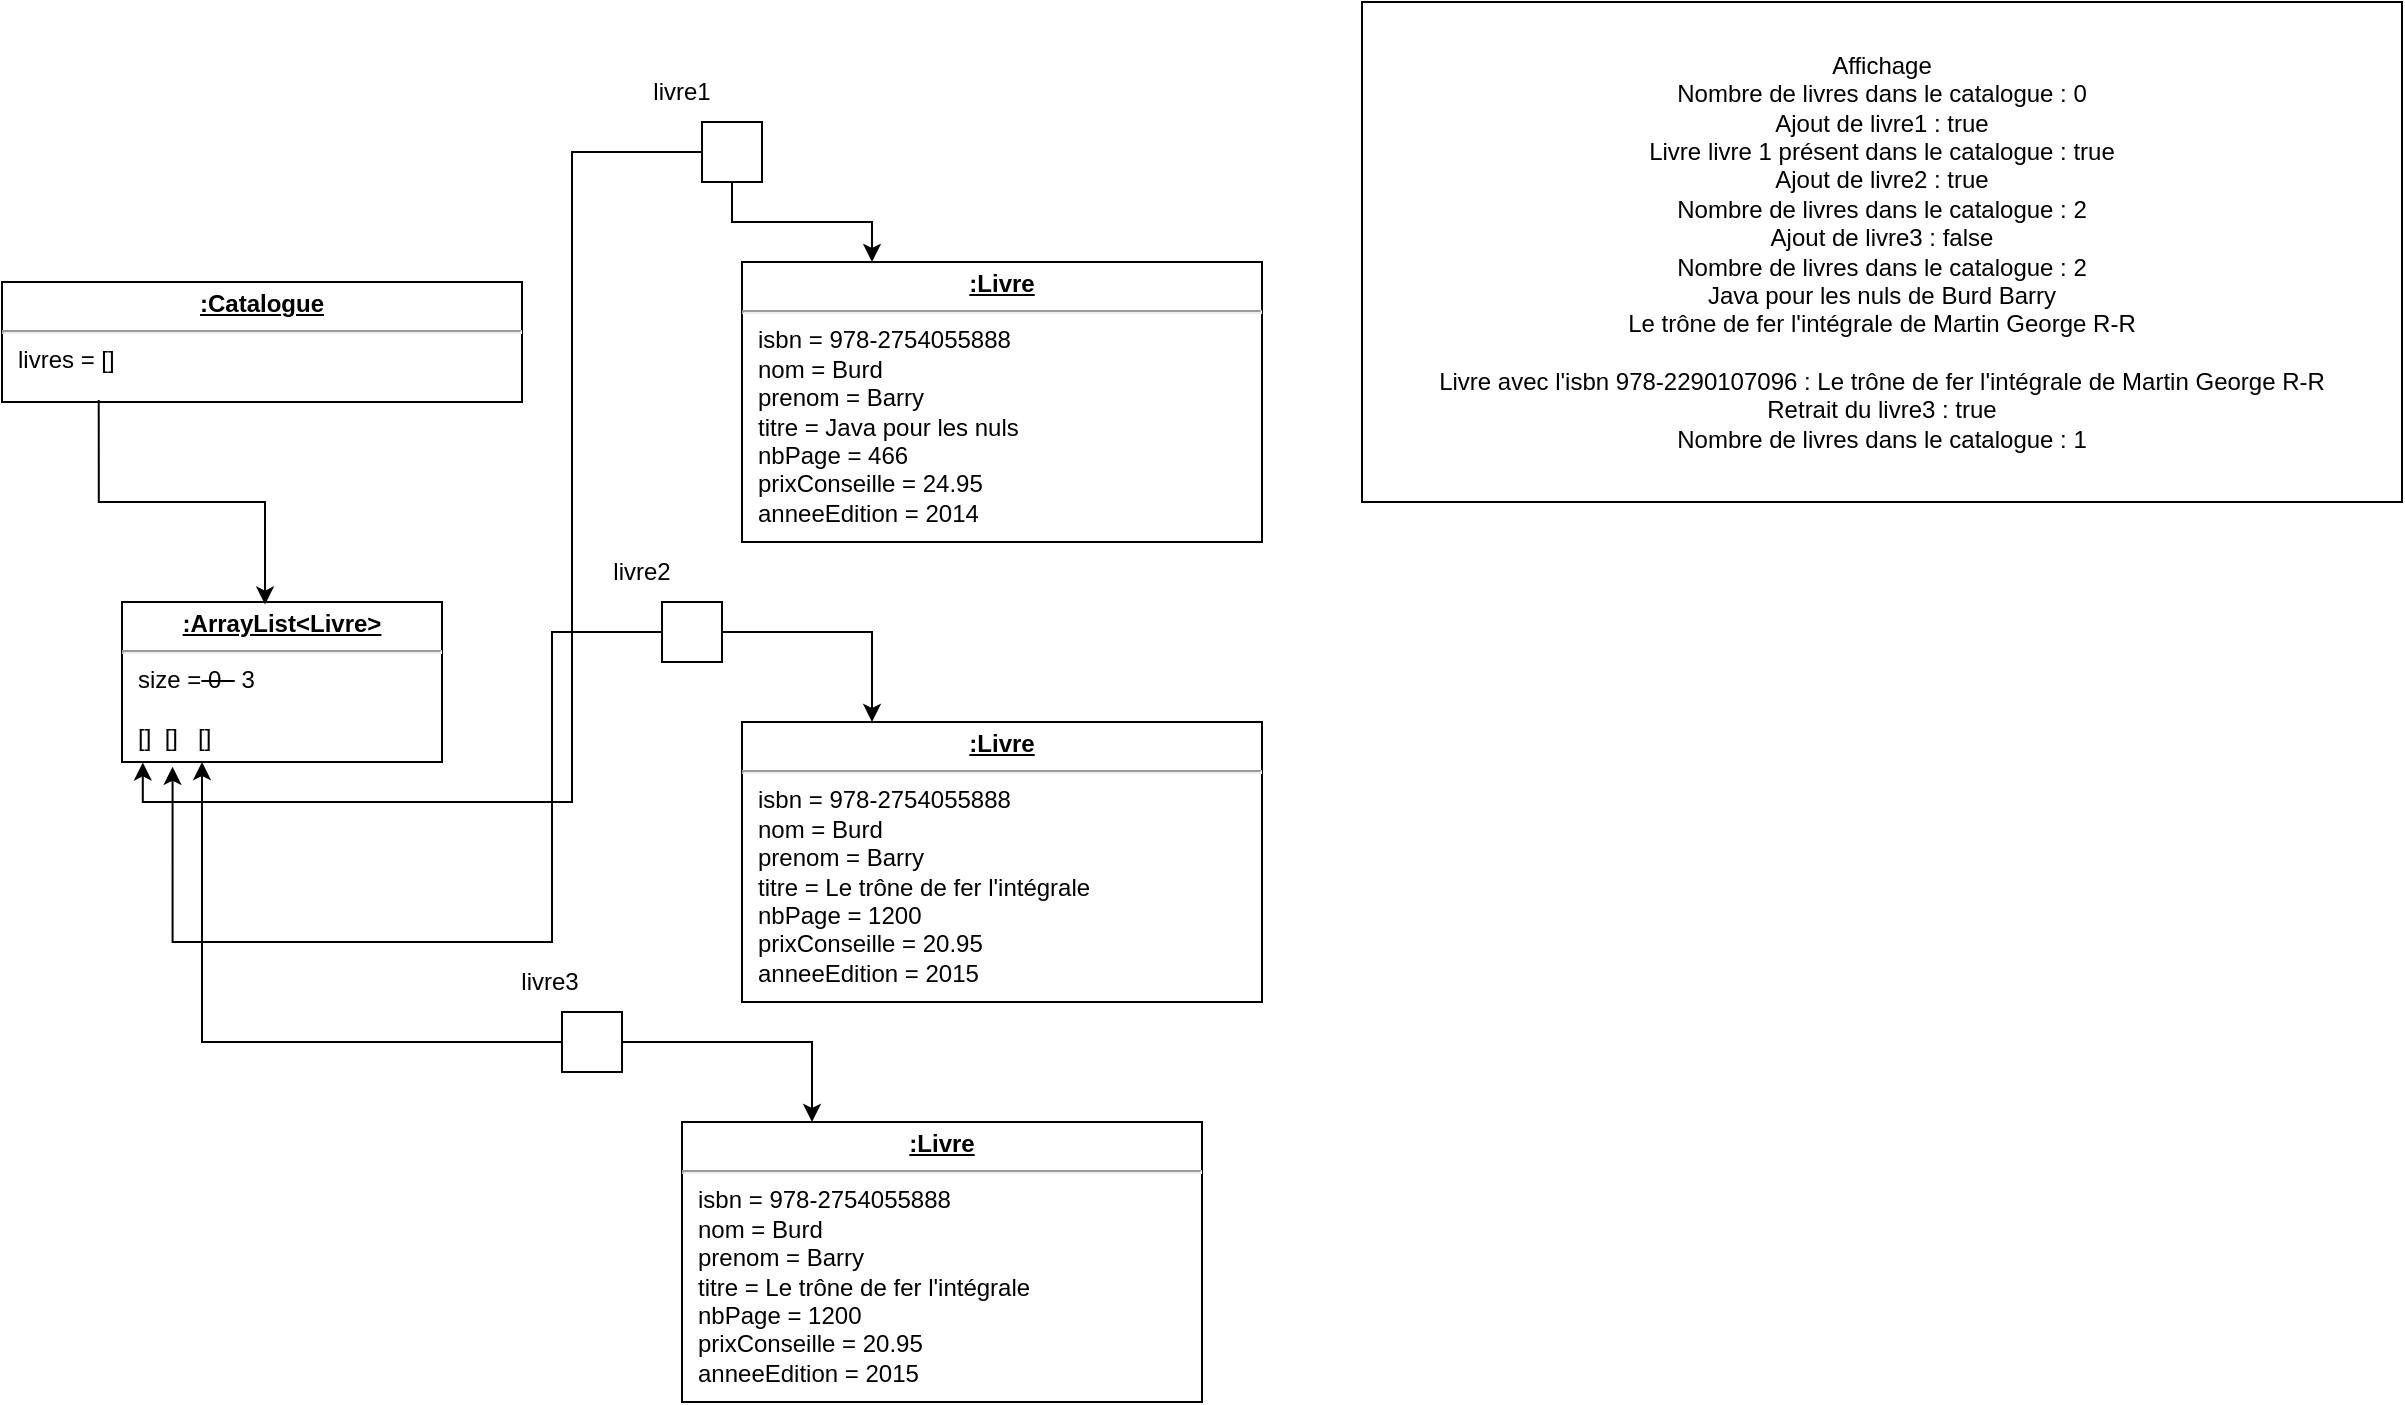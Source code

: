 <mxfile version="21.7.5" type="device">
  <diagram name="Page-1" id="jU_Kqhxp4wuVaPffqhUF">
    <mxGraphModel dx="927" dy="811" grid="1" gridSize="10" guides="1" tooltips="1" connect="1" arrows="1" fold="1" page="1" pageScale="1" pageWidth="827" pageHeight="1169" math="0" shadow="0">
      <root>
        <mxCell id="0" />
        <mxCell id="1" parent="0" />
        <mxCell id="ZUwNtKUphWfWM0GnWOA1-5" value="&lt;p style=&quot;margin:0px;margin-top:4px;text-align:center;text-decoration:underline;&quot;&gt;&lt;b&gt;:Catalogue&lt;/b&gt;&lt;/p&gt;&lt;hr&gt;&lt;p style=&quot;margin:0px;margin-left:8px;&quot;&gt;livres = []&lt;/p&gt;" style="verticalAlign=top;align=left;overflow=fill;fontSize=12;fontFamily=Helvetica;html=1;whiteSpace=wrap;" vertex="1" parent="1">
          <mxGeometry x="70" y="190" width="260" height="60" as="geometry" />
        </mxCell>
        <mxCell id="ZUwNtKUphWfWM0GnWOA1-6" value="&lt;p style=&quot;margin:0px;margin-top:4px;text-align:center;text-decoration:underline;&quot;&gt;&lt;b&gt;:ArrayList&amp;lt;Livre&amp;gt;&lt;/b&gt;&lt;/p&gt;&lt;hr&gt;&lt;p style=&quot;margin:0px;margin-left:8px;&quot;&gt;size =&lt;strike&gt; 0&amp;nbsp; &lt;/strike&gt;&amp;nbsp;3&lt;/p&gt;&lt;p style=&quot;margin:0px;margin-left:8px;&quot;&gt;&lt;br&gt;&lt;/p&gt;&lt;p style=&quot;margin:0px;margin-left:8px;&quot;&gt;[]&amp;nbsp; []&amp;nbsp; &amp;nbsp;[]&lt;/p&gt;" style="verticalAlign=top;align=left;overflow=fill;fontSize=12;fontFamily=Helvetica;html=1;whiteSpace=wrap;" vertex="1" parent="1">
          <mxGeometry x="130" y="350" width="160" height="80" as="geometry" />
        </mxCell>
        <mxCell id="ZUwNtKUphWfWM0GnWOA1-7" value="&lt;p style=&quot;margin:0px;margin-top:4px;text-align:center;text-decoration:underline;&quot;&gt;&lt;b&gt;:Livre&lt;/b&gt;&lt;/p&gt;&lt;hr&gt;&lt;p style=&quot;margin:0px;margin-left:8px;&quot;&gt;isbn =&amp;nbsp;978-2754055888&lt;/p&gt;&lt;p style=&quot;margin:0px;margin-left:8px;&quot;&gt;nom =&amp;nbsp;Burd&lt;/p&gt;&lt;p style=&quot;margin:0px;margin-left:8px;&quot;&gt;prenom = Barry&lt;/p&gt;&lt;p style=&quot;margin:0px;margin-left:8px;&quot;&gt;titre =&amp;nbsp;Java pour les nuls&lt;/p&gt;&lt;p style=&quot;margin:0px;margin-left:8px;&quot;&gt;nbPage = 466&lt;/p&gt;&lt;p style=&quot;margin:0px;margin-left:8px;&quot;&gt;prixConseille =&amp;nbsp;24.95&lt;/p&gt;&lt;p style=&quot;margin:0px;margin-left:8px;&quot;&gt;anneeEdition = 2014&lt;/p&gt;&lt;p style=&quot;margin:0px;margin-left:8px;&quot;&gt;&lt;br&gt;&lt;/p&gt;" style="verticalAlign=top;align=left;overflow=fill;fontSize=12;fontFamily=Helvetica;html=1;whiteSpace=wrap;" vertex="1" parent="1">
          <mxGeometry x="440" y="180" width="260" height="140" as="geometry" />
        </mxCell>
        <mxCell id="ZUwNtKUphWfWM0GnWOA1-10" style="edgeStyle=orthogonalEdgeStyle;rounded=0;orthogonalLoop=1;jettySize=auto;html=1;entryX=0.25;entryY=0;entryDx=0;entryDy=0;" edge="1" parent="1" source="ZUwNtKUphWfWM0GnWOA1-8" target="ZUwNtKUphWfWM0GnWOA1-7">
          <mxGeometry relative="1" as="geometry" />
        </mxCell>
        <mxCell id="ZUwNtKUphWfWM0GnWOA1-31" style="edgeStyle=orthogonalEdgeStyle;rounded=0;orthogonalLoop=1;jettySize=auto;html=1;entryX=0.065;entryY=1.003;entryDx=0;entryDy=0;entryPerimeter=0;" edge="1" parent="1" source="ZUwNtKUphWfWM0GnWOA1-8" target="ZUwNtKUphWfWM0GnWOA1-6">
          <mxGeometry relative="1" as="geometry" />
        </mxCell>
        <mxCell id="ZUwNtKUphWfWM0GnWOA1-8" value="" style="whiteSpace=wrap;html=1;aspect=fixed;fontSize=16;" vertex="1" parent="1">
          <mxGeometry x="420" y="110" width="30" height="30" as="geometry" />
        </mxCell>
        <mxCell id="ZUwNtKUphWfWM0GnWOA1-9" value="livre1" style="text;html=1;strokeColor=none;fillColor=none;align=center;verticalAlign=middle;whiteSpace=wrap;rounded=0;" vertex="1" parent="1">
          <mxGeometry x="380" y="80" width="60" height="30" as="geometry" />
        </mxCell>
        <mxCell id="ZUwNtKUphWfWM0GnWOA1-11" value="&lt;p style=&quot;margin:0px;margin-top:4px;text-align:center;text-decoration:underline;&quot;&gt;&lt;b&gt;:Livre&lt;/b&gt;&lt;/p&gt;&lt;hr&gt;&lt;p style=&quot;margin:0px;margin-left:8px;&quot;&gt;isbn =&amp;nbsp;978-2754055888&lt;/p&gt;&lt;p style=&quot;margin:0px;margin-left:8px;&quot;&gt;nom =&amp;nbsp;Burd&lt;/p&gt;&lt;p style=&quot;margin:0px;margin-left:8px;&quot;&gt;prenom = Barry&lt;/p&gt;&lt;p style=&quot;margin:0px;margin-left:8px;&quot;&gt;titre =&amp;nbsp;Le trône de fer l&#39;intégrale&lt;/p&gt;&lt;p style=&quot;margin:0px;margin-left:8px;&quot;&gt;nbPage = 1200&lt;/p&gt;&lt;p style=&quot;margin:0px;margin-left:8px;&quot;&gt;prixConseille =&amp;nbsp;20.95&lt;/p&gt;&lt;p style=&quot;margin:0px;margin-left:8px;&quot;&gt;anneeEdition = 2015&lt;/p&gt;&lt;p style=&quot;margin:0px;margin-left:8px;&quot;&gt;&lt;br&gt;&lt;/p&gt;" style="verticalAlign=top;align=left;overflow=fill;fontSize=12;fontFamily=Helvetica;html=1;whiteSpace=wrap;" vertex="1" parent="1">
          <mxGeometry x="440" y="410" width="260" height="140" as="geometry" />
        </mxCell>
        <mxCell id="ZUwNtKUphWfWM0GnWOA1-12" style="edgeStyle=orthogonalEdgeStyle;rounded=0;orthogonalLoop=1;jettySize=auto;html=1;entryX=0.25;entryY=0;entryDx=0;entryDy=0;" edge="1" parent="1" source="ZUwNtKUphWfWM0GnWOA1-13" target="ZUwNtKUphWfWM0GnWOA1-11">
          <mxGeometry relative="1" as="geometry" />
        </mxCell>
        <mxCell id="ZUwNtKUphWfWM0GnWOA1-15" value="" style="group" vertex="1" connectable="0" parent="1">
          <mxGeometry x="360" y="320" width="70" height="60" as="geometry" />
        </mxCell>
        <mxCell id="ZUwNtKUphWfWM0GnWOA1-13" value="" style="whiteSpace=wrap;html=1;aspect=fixed;fontSize=16;" vertex="1" parent="ZUwNtKUphWfWM0GnWOA1-15">
          <mxGeometry x="40" y="30" width="30" height="30" as="geometry" />
        </mxCell>
        <mxCell id="ZUwNtKUphWfWM0GnWOA1-14" value="livre2" style="text;html=1;strokeColor=none;fillColor=none;align=center;verticalAlign=middle;whiteSpace=wrap;rounded=0;" vertex="1" parent="ZUwNtKUphWfWM0GnWOA1-15">
          <mxGeometry width="60" height="30" as="geometry" />
        </mxCell>
        <mxCell id="ZUwNtKUphWfWM0GnWOA1-16" value="&lt;p style=&quot;margin:0px;margin-top:4px;text-align:center;text-decoration:underline;&quot;&gt;&lt;b&gt;:Livre&lt;/b&gt;&lt;/p&gt;&lt;hr&gt;&lt;p style=&quot;margin:0px;margin-left:8px;&quot;&gt;isbn =&amp;nbsp;978-2754055888&lt;/p&gt;&lt;p style=&quot;margin:0px;margin-left:8px;&quot;&gt;nom =&amp;nbsp;Burd&lt;/p&gt;&lt;p style=&quot;margin:0px;margin-left:8px;&quot;&gt;prenom = Barry&lt;/p&gt;&lt;p style=&quot;margin:0px;margin-left:8px;&quot;&gt;titre =&amp;nbsp;Le trône de fer l&#39;intégrale&lt;/p&gt;&lt;p style=&quot;margin:0px;margin-left:8px;&quot;&gt;nbPage = 1200&lt;/p&gt;&lt;p style=&quot;margin:0px;margin-left:8px;&quot;&gt;prixConseille =&amp;nbsp;20.95&lt;/p&gt;&lt;p style=&quot;margin:0px;margin-left:8px;&quot;&gt;anneeEdition = 2015&lt;/p&gt;&lt;p style=&quot;margin:0px;margin-left:8px;&quot;&gt;&lt;br&gt;&lt;/p&gt;" style="verticalAlign=top;align=left;overflow=fill;fontSize=12;fontFamily=Helvetica;html=1;whiteSpace=wrap;" vertex="1" parent="1">
          <mxGeometry x="410" y="610" width="260" height="140" as="geometry" />
        </mxCell>
        <mxCell id="ZUwNtKUphWfWM0GnWOA1-17" style="edgeStyle=orthogonalEdgeStyle;rounded=0;orthogonalLoop=1;jettySize=auto;html=1;entryX=0.25;entryY=0;entryDx=0;entryDy=0;" edge="1" parent="1" source="ZUwNtKUphWfWM0GnWOA1-18" target="ZUwNtKUphWfWM0GnWOA1-16">
          <mxGeometry relative="1" as="geometry" />
        </mxCell>
        <mxCell id="ZUwNtKUphWfWM0GnWOA1-20" value="" style="group" vertex="1" connectable="0" parent="1">
          <mxGeometry x="314" y="525" width="66" height="60" as="geometry" />
        </mxCell>
        <mxCell id="ZUwNtKUphWfWM0GnWOA1-18" value="" style="whiteSpace=wrap;html=1;aspect=fixed;fontSize=16;" vertex="1" parent="ZUwNtKUphWfWM0GnWOA1-20">
          <mxGeometry x="36" y="30" width="30" height="30" as="geometry" />
        </mxCell>
        <mxCell id="ZUwNtKUphWfWM0GnWOA1-19" value="livre3" style="text;html=1;strokeColor=none;fillColor=none;align=center;verticalAlign=middle;whiteSpace=wrap;rounded=0;" vertex="1" parent="ZUwNtKUphWfWM0GnWOA1-20">
          <mxGeometry width="60" height="30" as="geometry" />
        </mxCell>
        <mxCell id="ZUwNtKUphWfWM0GnWOA1-24" style="edgeStyle=orthogonalEdgeStyle;rounded=0;orthogonalLoop=1;jettySize=auto;html=1;entryX=0.447;entryY=0.016;entryDx=0;entryDy=0;entryPerimeter=0;exitX=0.186;exitY=0.983;exitDx=0;exitDy=0;exitPerimeter=0;" edge="1" parent="1" source="ZUwNtKUphWfWM0GnWOA1-5" target="ZUwNtKUphWfWM0GnWOA1-6">
          <mxGeometry relative="1" as="geometry">
            <mxPoint x="110" y="325" as="sourcePoint" />
          </mxGeometry>
        </mxCell>
        <mxCell id="ZUwNtKUphWfWM0GnWOA1-29" style="edgeStyle=orthogonalEdgeStyle;rounded=0;orthogonalLoop=1;jettySize=auto;html=1;entryX=0.25;entryY=1;entryDx=0;entryDy=0;" edge="1" parent="1" source="ZUwNtKUphWfWM0GnWOA1-18" target="ZUwNtKUphWfWM0GnWOA1-6">
          <mxGeometry relative="1" as="geometry" />
        </mxCell>
        <mxCell id="ZUwNtKUphWfWM0GnWOA1-30" style="edgeStyle=orthogonalEdgeStyle;rounded=0;orthogonalLoop=1;jettySize=auto;html=1;entryX=0.158;entryY=1.03;entryDx=0;entryDy=0;entryPerimeter=0;" edge="1" parent="1" source="ZUwNtKUphWfWM0GnWOA1-13" target="ZUwNtKUphWfWM0GnWOA1-6">
          <mxGeometry relative="1" as="geometry">
            <Array as="points">
              <mxPoint x="345" y="365" />
              <mxPoint x="345" y="520" />
              <mxPoint x="155" y="520" />
            </Array>
          </mxGeometry>
        </mxCell>
        <mxCell id="ZUwNtKUphWfWM0GnWOA1-32" value="Affichage&lt;br&gt;&lt;div&gt;Nombre de livres dans le catalogue : 0&lt;/div&gt;&lt;div&gt;Ajout de livre1 : true&lt;/div&gt;&lt;div&gt;Livre livre 1 présent dans le catalogue : true&lt;/div&gt;&lt;div&gt;Ajout de livre2 : true&lt;/div&gt;&lt;div&gt;Nombre de livres dans le catalogue : 2&lt;/div&gt;&lt;div&gt;Ajout de livre3 : false&lt;/div&gt;&lt;div&gt;Nombre de livres dans le catalogue : 2&lt;/div&gt;&lt;div&gt;Java pour les nuls de Burd Barry&lt;/div&gt;&lt;div&gt;Le trône de fer l&#39;intégrale de Martin George R-R&lt;/div&gt;&lt;div&gt;&lt;br&gt;&lt;/div&gt;&lt;div&gt;Livre avec l&#39;isbn 978-2290107096 : Le trône de fer l&#39;intégrale de Martin George R-R&lt;/div&gt;&lt;div&gt;Retrait du livre3 : true&lt;/div&gt;&lt;div&gt;Nombre de livres dans le catalogue : 1&lt;/div&gt;" style="rounded=0;whiteSpace=wrap;html=1;" vertex="1" parent="1">
          <mxGeometry x="750" y="50" width="520" height="250" as="geometry" />
        </mxCell>
      </root>
    </mxGraphModel>
  </diagram>
</mxfile>

